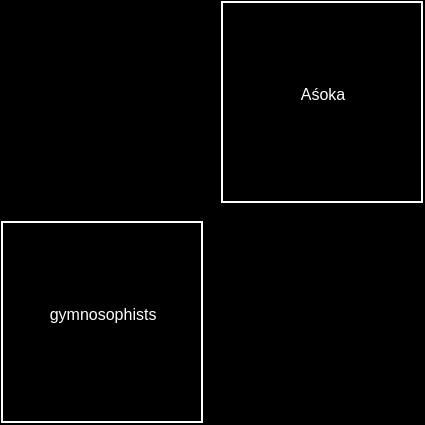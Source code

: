 <mxfile version="24.6.4" type="github">
  <diagram name="Page-1" id="ZEC1BKXkmVrY2c9UGJkW">
    <mxGraphModel dx="1304" dy="507" grid="0" gridSize="10" guides="1" tooltips="1" connect="1" arrows="0" fold="1" page="0" pageScale="1" pageWidth="850" pageHeight="1100" background="#000000" math="0" shadow="0">
      <root>
        <mxCell id="0" />
        <mxCell id="1" parent="0" />
        <mxCell id="iO6tlNouabSFR5yhzCt5-1" value="" style="whiteSpace=wrap;html=1;fillColor=none;strokeColor=#FFFFFF;resizeWidth=0;resizable=0;resizeHeight=0;deletable=0;rotatable=0;movable=0;" vertex="1" parent="1">
          <mxGeometry x="-850" width="100" height="100" as="geometry" />
        </mxCell>
        <mxCell id="iO6tlNouabSFR5yhzCt5-2" value="Aśoka" style="text;strokeColor=none;fillColor=none;html=1;align=center;verticalAlign=bottom;rounded=0;fontSize=8;fontColor=#FFFFFF;resizable=0;deletable=0;editable=1;movable=0;rotatable=0;locked=0;connectable=1;labelBackgroundColor=none;aspect=fixed;spacing=0;labelPosition=center;verticalLabelPosition=middle;labelBorderColor=none;textShadow=0;" vertex="1" parent="1">
          <mxGeometry x="-802" y="48" width="4" height="4" as="geometry" />
        </mxCell>
        <mxCell id="iO6tlNouabSFR5yhzCt5-3" value="" style="whiteSpace=wrap;html=1;fillColor=none;strokeColor=#FFFFFF;resizeWidth=0;resizable=0;resizeHeight=0;deletable=0;rotatable=0;movable=0;" vertex="1" parent="1">
          <mxGeometry x="-960" y="110" width="100" height="100" as="geometry" />
        </mxCell>
        <mxCell id="iO6tlNouabSFR5yhzCt5-4" value="gymnosophists" style="text;strokeColor=none;fillColor=none;html=1;align=center;verticalAlign=bottom;rounded=0;fontSize=8;fontColor=#FFFFFF;resizable=0;deletable=0;editable=1;movable=1;rotatable=0;locked=0;connectable=1;labelBackgroundColor=none;aspect=fixed;spacing=0;labelPosition=center;verticalLabelPosition=middle;labelBorderColor=none;textShadow=0;" vertex="1" parent="1">
          <mxGeometry x="-912" y="158" width="4" height="4" as="geometry" />
        </mxCell>
      </root>
    </mxGraphModel>
  </diagram>
</mxfile>
